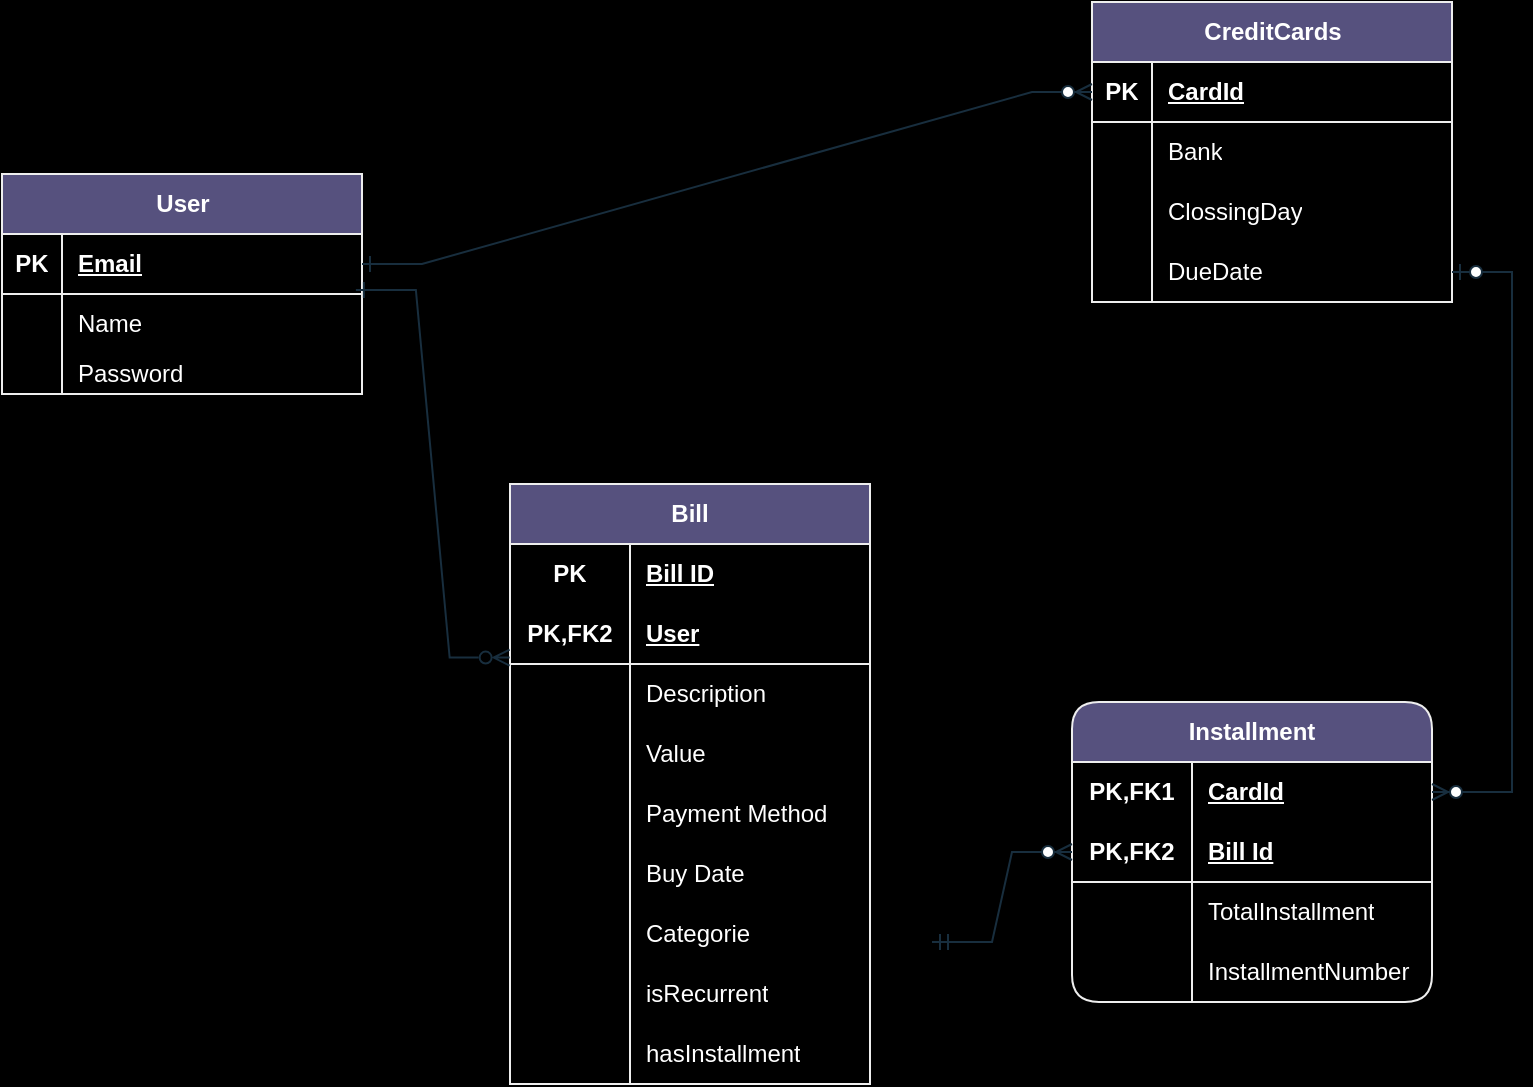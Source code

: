 <mxfile version="24.4.13" type="device">
  <diagram name="Página-1" id="3yOIlKZ_rb2lRLmOIgP4">
    <mxGraphModel dx="1231" dy="764" grid="0" gridSize="10" guides="1" tooltips="1" connect="1" arrows="1" fold="1" page="1" pageScale="1" pageWidth="827" pageHeight="1169" background="#000000" math="0" shadow="0">
      <root>
        <mxCell id="0" />
        <mxCell id="1" parent="0" />
        <mxCell id="iuNeqKFowTI9Iq3g_OCE-47" value="User" style="shape=table;startSize=30;container=1;collapsible=1;childLayout=tableLayout;fixedRows=1;rowLines=0;fontStyle=1;align=center;resizeLast=1;html=1;labelBackgroundColor=none;fillColor=#56517E;strokeColor=#EEEEEE;fontColor=#FFFFFF;" vertex="1" parent="1">
          <mxGeometry x="45" y="206" width="180" height="110" as="geometry" />
        </mxCell>
        <mxCell id="iuNeqKFowTI9Iq3g_OCE-48" value="" style="shape=tableRow;horizontal=0;startSize=0;swimlaneHead=0;swimlaneBody=0;fillColor=none;collapsible=0;dropTarget=0;points=[[0,0.5],[1,0.5]];portConstraint=eastwest;top=0;left=0;right=0;bottom=1;labelBackgroundColor=none;strokeColor=#EEEEEE;fontColor=#FFFFFF;" vertex="1" parent="iuNeqKFowTI9Iq3g_OCE-47">
          <mxGeometry y="30" width="180" height="30" as="geometry" />
        </mxCell>
        <mxCell id="iuNeqKFowTI9Iq3g_OCE-49" value="PK" style="shape=partialRectangle;connectable=0;fillColor=none;top=0;left=0;bottom=0;right=0;fontStyle=1;overflow=hidden;whiteSpace=wrap;html=1;labelBackgroundColor=none;strokeColor=#EEEEEE;fontColor=#FFFFFF;" vertex="1" parent="iuNeqKFowTI9Iq3g_OCE-48">
          <mxGeometry width="30" height="30" as="geometry">
            <mxRectangle width="30" height="30" as="alternateBounds" />
          </mxGeometry>
        </mxCell>
        <mxCell id="iuNeqKFowTI9Iq3g_OCE-50" value="Email" style="shape=partialRectangle;connectable=0;fillColor=none;top=0;left=0;bottom=0;right=0;align=left;spacingLeft=6;fontStyle=5;overflow=hidden;whiteSpace=wrap;html=1;labelBackgroundColor=none;strokeColor=#EEEEEE;fontColor=#FFFFFF;" vertex="1" parent="iuNeqKFowTI9Iq3g_OCE-48">
          <mxGeometry x="30" width="150" height="30" as="geometry">
            <mxRectangle width="150" height="30" as="alternateBounds" />
          </mxGeometry>
        </mxCell>
        <mxCell id="iuNeqKFowTI9Iq3g_OCE-51" value="" style="shape=tableRow;horizontal=0;startSize=0;swimlaneHead=0;swimlaneBody=0;fillColor=none;collapsible=0;dropTarget=0;points=[[0,0.5],[1,0.5]];portConstraint=eastwest;top=0;left=0;right=0;bottom=0;labelBackgroundColor=none;strokeColor=#EEEEEE;fontColor=#FFFFFF;" vertex="1" parent="iuNeqKFowTI9Iq3g_OCE-47">
          <mxGeometry y="60" width="180" height="30" as="geometry" />
        </mxCell>
        <mxCell id="iuNeqKFowTI9Iq3g_OCE-52" value="" style="shape=partialRectangle;connectable=0;fillColor=none;top=0;left=0;bottom=0;right=0;editable=1;overflow=hidden;whiteSpace=wrap;html=1;labelBackgroundColor=none;strokeColor=#EEEEEE;fontColor=#FFFFFF;" vertex="1" parent="iuNeqKFowTI9Iq3g_OCE-51">
          <mxGeometry width="30" height="30" as="geometry">
            <mxRectangle width="30" height="30" as="alternateBounds" />
          </mxGeometry>
        </mxCell>
        <mxCell id="iuNeqKFowTI9Iq3g_OCE-53" value="Name" style="shape=partialRectangle;connectable=0;fillColor=none;top=0;left=0;bottom=0;right=0;align=left;spacingLeft=6;overflow=hidden;whiteSpace=wrap;html=1;labelBackgroundColor=none;strokeColor=#EEEEEE;fontColor=#FFFFFF;" vertex="1" parent="iuNeqKFowTI9Iq3g_OCE-51">
          <mxGeometry x="30" width="150" height="30" as="geometry">
            <mxRectangle width="150" height="30" as="alternateBounds" />
          </mxGeometry>
        </mxCell>
        <mxCell id="iuNeqKFowTI9Iq3g_OCE-54" value="" style="shape=tableRow;horizontal=0;startSize=0;swimlaneHead=0;swimlaneBody=0;fillColor=none;collapsible=0;dropTarget=0;points=[[0,0.5],[1,0.5]];portConstraint=eastwest;top=0;left=0;right=0;bottom=0;labelBackgroundColor=none;strokeColor=#EEEEEE;fontColor=#FFFFFF;" vertex="1" parent="iuNeqKFowTI9Iq3g_OCE-47">
          <mxGeometry y="90" width="180" height="20" as="geometry" />
        </mxCell>
        <mxCell id="iuNeqKFowTI9Iq3g_OCE-55" value="" style="shape=partialRectangle;connectable=0;fillColor=none;top=0;left=0;bottom=0;right=0;editable=1;overflow=hidden;whiteSpace=wrap;html=1;labelBackgroundColor=none;strokeColor=#EEEEEE;fontColor=#FFFFFF;" vertex="1" parent="iuNeqKFowTI9Iq3g_OCE-54">
          <mxGeometry width="30" height="20" as="geometry">
            <mxRectangle width="30" height="20" as="alternateBounds" />
          </mxGeometry>
        </mxCell>
        <mxCell id="iuNeqKFowTI9Iq3g_OCE-56" value="Password" style="shape=partialRectangle;connectable=0;fillColor=none;top=0;left=0;bottom=0;right=0;align=left;spacingLeft=6;overflow=hidden;whiteSpace=wrap;html=1;labelBackgroundColor=none;strokeColor=#EEEEEE;fontColor=#FFFFFF;" vertex="1" parent="iuNeqKFowTI9Iq3g_OCE-54">
          <mxGeometry x="30" width="150" height="20" as="geometry">
            <mxRectangle width="150" height="20" as="alternateBounds" />
          </mxGeometry>
        </mxCell>
        <mxCell id="iuNeqKFowTI9Iq3g_OCE-62" value="Bill" style="shape=table;startSize=30;container=1;collapsible=1;childLayout=tableLayout;fixedRows=1;rowLines=0;fontStyle=1;align=center;resizeLast=1;html=1;whiteSpace=wrap;perimeter=ellipsePerimeter;rounded=0;labelBackgroundColor=none;fillColor=#56517E;strokeColor=#EEEEEE;fontColor=#FFFFFF;" vertex="1" parent="1">
          <mxGeometry x="299" y="361" width="180" height="300" as="geometry" />
        </mxCell>
        <mxCell id="iuNeqKFowTI9Iq3g_OCE-63" value="" style="shape=tableRow;horizontal=0;startSize=0;swimlaneHead=0;swimlaneBody=0;fillColor=none;collapsible=0;dropTarget=0;points=[[0,0.5],[1,0.5]];portConstraint=eastwest;top=0;left=0;right=0;bottom=0;html=1;labelBackgroundColor=none;strokeColor=#EEEEEE;fontColor=#FFFFFF;" vertex="1" parent="iuNeqKFowTI9Iq3g_OCE-62">
          <mxGeometry y="30" width="180" height="30" as="geometry" />
        </mxCell>
        <mxCell id="iuNeqKFowTI9Iq3g_OCE-64" value="PK" style="shape=partialRectangle;connectable=0;fillColor=none;top=0;left=0;bottom=0;right=0;fontStyle=1;overflow=hidden;html=1;whiteSpace=wrap;labelBackgroundColor=none;strokeColor=#EEEEEE;fontColor=#FFFFFF;" vertex="1" parent="iuNeqKFowTI9Iq3g_OCE-63">
          <mxGeometry width="60" height="30" as="geometry">
            <mxRectangle width="60" height="30" as="alternateBounds" />
          </mxGeometry>
        </mxCell>
        <mxCell id="iuNeqKFowTI9Iq3g_OCE-65" value="Bill ID" style="shape=partialRectangle;connectable=0;fillColor=none;top=0;left=0;bottom=0;right=0;align=left;spacingLeft=6;fontStyle=5;overflow=hidden;html=1;whiteSpace=wrap;labelBackgroundColor=none;strokeColor=#EEEEEE;fontColor=#FFFFFF;" vertex="1" parent="iuNeqKFowTI9Iq3g_OCE-63">
          <mxGeometry x="60" width="120" height="30" as="geometry">
            <mxRectangle width="120" height="30" as="alternateBounds" />
          </mxGeometry>
        </mxCell>
        <mxCell id="iuNeqKFowTI9Iq3g_OCE-66" value="" style="shape=tableRow;horizontal=0;startSize=0;swimlaneHead=0;swimlaneBody=0;fillColor=none;collapsible=0;dropTarget=0;points=[[0,0.5],[1,0.5]];portConstraint=eastwest;top=0;left=0;right=0;bottom=1;html=1;labelBackgroundColor=none;strokeColor=#EEEEEE;fontColor=#FFFFFF;" vertex="1" parent="iuNeqKFowTI9Iq3g_OCE-62">
          <mxGeometry y="60" width="180" height="30" as="geometry" />
        </mxCell>
        <mxCell id="iuNeqKFowTI9Iq3g_OCE-67" value="PK,FK2" style="shape=partialRectangle;connectable=0;fillColor=none;top=0;left=0;bottom=0;right=0;fontStyle=1;overflow=hidden;html=1;whiteSpace=wrap;labelBackgroundColor=none;strokeColor=#EEEEEE;fontColor=#FFFFFF;" vertex="1" parent="iuNeqKFowTI9Iq3g_OCE-66">
          <mxGeometry width="60" height="30" as="geometry">
            <mxRectangle width="60" height="30" as="alternateBounds" />
          </mxGeometry>
        </mxCell>
        <mxCell id="iuNeqKFowTI9Iq3g_OCE-68" value="User" style="shape=partialRectangle;connectable=0;fillColor=none;top=0;left=0;bottom=0;right=0;align=left;spacingLeft=6;fontStyle=5;overflow=hidden;html=1;whiteSpace=wrap;labelBackgroundColor=none;strokeColor=#EEEEEE;fontColor=#FFFFFF;" vertex="1" parent="iuNeqKFowTI9Iq3g_OCE-66">
          <mxGeometry x="60" width="120" height="30" as="geometry">
            <mxRectangle width="120" height="30" as="alternateBounds" />
          </mxGeometry>
        </mxCell>
        <mxCell id="iuNeqKFowTI9Iq3g_OCE-69" value="" style="shape=tableRow;horizontal=0;startSize=0;swimlaneHead=0;swimlaneBody=0;fillColor=none;collapsible=0;dropTarget=0;points=[[0,0.5],[1,0.5]];portConstraint=eastwest;top=0;left=0;right=0;bottom=0;html=1;labelBackgroundColor=none;strokeColor=#EEEEEE;fontColor=#FFFFFF;" vertex="1" parent="iuNeqKFowTI9Iq3g_OCE-62">
          <mxGeometry y="90" width="180" height="30" as="geometry" />
        </mxCell>
        <mxCell id="iuNeqKFowTI9Iq3g_OCE-70" value="" style="shape=partialRectangle;connectable=0;fillColor=none;top=0;left=0;bottom=0;right=0;editable=1;overflow=hidden;html=1;whiteSpace=wrap;labelBackgroundColor=none;strokeColor=#EEEEEE;fontColor=#FFFFFF;" vertex="1" parent="iuNeqKFowTI9Iq3g_OCE-69">
          <mxGeometry width="60" height="30" as="geometry">
            <mxRectangle width="60" height="30" as="alternateBounds" />
          </mxGeometry>
        </mxCell>
        <mxCell id="iuNeqKFowTI9Iq3g_OCE-71" value="Description" style="shape=partialRectangle;connectable=0;fillColor=none;top=0;left=0;bottom=0;right=0;align=left;spacingLeft=6;overflow=hidden;html=1;whiteSpace=wrap;labelBackgroundColor=none;strokeColor=#EEEEEE;fontColor=#FFFFFF;" vertex="1" parent="iuNeqKFowTI9Iq3g_OCE-69">
          <mxGeometry x="60" width="120" height="30" as="geometry">
            <mxRectangle width="120" height="30" as="alternateBounds" />
          </mxGeometry>
        </mxCell>
        <mxCell id="iuNeqKFowTI9Iq3g_OCE-72" value="" style="shape=tableRow;horizontal=0;startSize=0;swimlaneHead=0;swimlaneBody=0;fillColor=none;collapsible=0;dropTarget=0;points=[[0,0.5],[1,0.5]];portConstraint=eastwest;top=0;left=0;right=0;bottom=0;html=1;labelBackgroundColor=none;strokeColor=#EEEEEE;fontColor=#FFFFFF;" vertex="1" parent="iuNeqKFowTI9Iq3g_OCE-62">
          <mxGeometry y="120" width="180" height="30" as="geometry" />
        </mxCell>
        <mxCell id="iuNeqKFowTI9Iq3g_OCE-73" value="" style="shape=partialRectangle;connectable=0;fillColor=none;top=0;left=0;bottom=0;right=0;editable=1;overflow=hidden;html=1;whiteSpace=wrap;labelBackgroundColor=none;strokeColor=#EEEEEE;fontColor=#FFFFFF;" vertex="1" parent="iuNeqKFowTI9Iq3g_OCE-72">
          <mxGeometry width="60" height="30" as="geometry">
            <mxRectangle width="60" height="30" as="alternateBounds" />
          </mxGeometry>
        </mxCell>
        <mxCell id="iuNeqKFowTI9Iq3g_OCE-74" value="Value" style="shape=partialRectangle;connectable=0;fillColor=none;top=0;left=0;bottom=0;right=0;align=left;spacingLeft=6;overflow=hidden;html=1;whiteSpace=wrap;labelBackgroundColor=none;strokeColor=#EEEEEE;fontColor=#FFFFFF;" vertex="1" parent="iuNeqKFowTI9Iq3g_OCE-72">
          <mxGeometry x="60" width="120" height="30" as="geometry">
            <mxRectangle width="120" height="30" as="alternateBounds" />
          </mxGeometry>
        </mxCell>
        <mxCell id="iuNeqKFowTI9Iq3g_OCE-75" value="" style="shape=tableRow;horizontal=0;startSize=0;swimlaneHead=0;swimlaneBody=0;fillColor=none;collapsible=0;dropTarget=0;points=[[0,0.5],[1,0.5]];portConstraint=eastwest;top=0;left=0;right=0;bottom=0;html=1;labelBackgroundColor=none;strokeColor=#EEEEEE;fontColor=#FFFFFF;" vertex="1" parent="iuNeqKFowTI9Iq3g_OCE-62">
          <mxGeometry y="150" width="180" height="30" as="geometry" />
        </mxCell>
        <mxCell id="iuNeqKFowTI9Iq3g_OCE-76" value="" style="shape=partialRectangle;connectable=0;fillColor=none;top=0;left=0;bottom=0;right=0;editable=1;overflow=hidden;html=1;whiteSpace=wrap;labelBackgroundColor=none;strokeColor=#EEEEEE;fontColor=#FFFFFF;" vertex="1" parent="iuNeqKFowTI9Iq3g_OCE-75">
          <mxGeometry width="60" height="30" as="geometry">
            <mxRectangle width="60" height="30" as="alternateBounds" />
          </mxGeometry>
        </mxCell>
        <mxCell id="iuNeqKFowTI9Iq3g_OCE-77" value="Payment Method" style="shape=partialRectangle;connectable=0;fillColor=none;top=0;left=0;bottom=0;right=0;align=left;spacingLeft=6;overflow=hidden;html=1;whiteSpace=wrap;labelBackgroundColor=none;strokeColor=#EEEEEE;fontColor=#FFFFFF;" vertex="1" parent="iuNeqKFowTI9Iq3g_OCE-75">
          <mxGeometry x="60" width="120" height="30" as="geometry">
            <mxRectangle width="120" height="30" as="alternateBounds" />
          </mxGeometry>
        </mxCell>
        <mxCell id="iuNeqKFowTI9Iq3g_OCE-78" value="" style="shape=tableRow;horizontal=0;startSize=0;swimlaneHead=0;swimlaneBody=0;fillColor=none;collapsible=0;dropTarget=0;points=[[0,0.5],[1,0.5]];portConstraint=eastwest;top=0;left=0;right=0;bottom=0;html=1;labelBackgroundColor=none;strokeColor=#EEEEEE;fontColor=#FFFFFF;" vertex="1" parent="iuNeqKFowTI9Iq3g_OCE-62">
          <mxGeometry y="180" width="180" height="30" as="geometry" />
        </mxCell>
        <mxCell id="iuNeqKFowTI9Iq3g_OCE-79" value="" style="shape=partialRectangle;connectable=0;fillColor=none;top=0;left=0;bottom=0;right=0;editable=1;overflow=hidden;html=1;whiteSpace=wrap;labelBackgroundColor=none;strokeColor=#EEEEEE;fontColor=#FFFFFF;" vertex="1" parent="iuNeqKFowTI9Iq3g_OCE-78">
          <mxGeometry width="60" height="30" as="geometry">
            <mxRectangle width="60" height="30" as="alternateBounds" />
          </mxGeometry>
        </mxCell>
        <mxCell id="iuNeqKFowTI9Iq3g_OCE-80" value="Buy Date" style="shape=partialRectangle;connectable=0;fillColor=none;top=0;left=0;bottom=0;right=0;align=left;spacingLeft=6;overflow=hidden;html=1;whiteSpace=wrap;labelBackgroundColor=none;strokeColor=#EEEEEE;fontColor=#FFFFFF;" vertex="1" parent="iuNeqKFowTI9Iq3g_OCE-78">
          <mxGeometry x="60" width="120" height="30" as="geometry">
            <mxRectangle width="120" height="30" as="alternateBounds" />
          </mxGeometry>
        </mxCell>
        <mxCell id="iuNeqKFowTI9Iq3g_OCE-81" value="" style="shape=tableRow;horizontal=0;startSize=0;swimlaneHead=0;swimlaneBody=0;fillColor=none;collapsible=0;dropTarget=0;points=[[0,0.5],[1,0.5]];portConstraint=eastwest;top=0;left=0;right=0;bottom=0;html=1;labelBackgroundColor=none;strokeColor=#EEEEEE;fontColor=#FFFFFF;" vertex="1" parent="iuNeqKFowTI9Iq3g_OCE-62">
          <mxGeometry y="210" width="180" height="30" as="geometry" />
        </mxCell>
        <mxCell id="iuNeqKFowTI9Iq3g_OCE-82" value="" style="shape=partialRectangle;connectable=0;fillColor=none;top=0;left=0;bottom=0;right=0;editable=1;overflow=hidden;html=1;whiteSpace=wrap;labelBackgroundColor=none;strokeColor=#EEEEEE;fontColor=#FFFFFF;" vertex="1" parent="iuNeqKFowTI9Iq3g_OCE-81">
          <mxGeometry width="60" height="30" as="geometry">
            <mxRectangle width="60" height="30" as="alternateBounds" />
          </mxGeometry>
        </mxCell>
        <mxCell id="iuNeqKFowTI9Iq3g_OCE-83" value="Categorie" style="shape=partialRectangle;connectable=0;fillColor=none;top=0;left=0;bottom=0;right=0;align=left;spacingLeft=6;overflow=hidden;html=1;whiteSpace=wrap;labelBackgroundColor=none;strokeColor=#EEEEEE;fontColor=#FFFFFF;" vertex="1" parent="iuNeqKFowTI9Iq3g_OCE-81">
          <mxGeometry x="60" width="120" height="30" as="geometry">
            <mxRectangle width="120" height="30" as="alternateBounds" />
          </mxGeometry>
        </mxCell>
        <mxCell id="iuNeqKFowTI9Iq3g_OCE-84" value="" style="shape=tableRow;horizontal=0;startSize=0;swimlaneHead=0;swimlaneBody=0;fillColor=none;collapsible=0;dropTarget=0;points=[[0,0.5],[1,0.5]];portConstraint=eastwest;top=0;left=0;right=0;bottom=0;html=1;labelBackgroundColor=none;strokeColor=#EEEEEE;fontColor=#FFFFFF;" vertex="1" parent="iuNeqKFowTI9Iq3g_OCE-62">
          <mxGeometry y="240" width="180" height="30" as="geometry" />
        </mxCell>
        <mxCell id="iuNeqKFowTI9Iq3g_OCE-85" value="" style="shape=partialRectangle;connectable=0;fillColor=none;top=0;left=0;bottom=0;right=0;editable=1;overflow=hidden;html=1;whiteSpace=wrap;labelBackgroundColor=none;strokeColor=#EEEEEE;fontColor=#FFFFFF;" vertex="1" parent="iuNeqKFowTI9Iq3g_OCE-84">
          <mxGeometry width="60" height="30" as="geometry">
            <mxRectangle width="60" height="30" as="alternateBounds" />
          </mxGeometry>
        </mxCell>
        <mxCell id="iuNeqKFowTI9Iq3g_OCE-86" value="isRecurrent" style="shape=partialRectangle;connectable=0;fillColor=none;top=0;left=0;bottom=0;right=0;align=left;spacingLeft=6;overflow=hidden;html=1;whiteSpace=wrap;labelBackgroundColor=none;strokeColor=#EEEEEE;fontColor=#FFFFFF;" vertex="1" parent="iuNeqKFowTI9Iq3g_OCE-84">
          <mxGeometry x="60" width="120" height="30" as="geometry">
            <mxRectangle width="120" height="30" as="alternateBounds" />
          </mxGeometry>
        </mxCell>
        <mxCell id="iuNeqKFowTI9Iq3g_OCE-87" value="" style="shape=tableRow;horizontal=0;startSize=0;swimlaneHead=0;swimlaneBody=0;fillColor=none;collapsible=0;dropTarget=0;points=[[0,0.5],[1,0.5]];portConstraint=eastwest;top=0;left=0;right=0;bottom=0;html=1;labelBackgroundColor=none;strokeColor=#EEEEEE;fontColor=#FFFFFF;" vertex="1" parent="iuNeqKFowTI9Iq3g_OCE-62">
          <mxGeometry y="270" width="180" height="30" as="geometry" />
        </mxCell>
        <mxCell id="iuNeqKFowTI9Iq3g_OCE-88" value="" style="shape=partialRectangle;connectable=0;fillColor=none;top=0;left=0;bottom=0;right=0;editable=1;overflow=hidden;html=1;whiteSpace=wrap;labelBackgroundColor=none;strokeColor=#EEEEEE;fontColor=#FFFFFF;" vertex="1" parent="iuNeqKFowTI9Iq3g_OCE-87">
          <mxGeometry width="60" height="30" as="geometry">
            <mxRectangle width="60" height="30" as="alternateBounds" />
          </mxGeometry>
        </mxCell>
        <mxCell id="iuNeqKFowTI9Iq3g_OCE-89" value="hasInstallment" style="shape=partialRectangle;connectable=0;fillColor=none;top=0;left=0;bottom=0;right=0;align=left;spacingLeft=6;overflow=hidden;html=1;whiteSpace=wrap;labelBackgroundColor=none;strokeColor=#EEEEEE;fontColor=#FFFFFF;" vertex="1" parent="iuNeqKFowTI9Iq3g_OCE-87">
          <mxGeometry x="60" width="120" height="30" as="geometry">
            <mxRectangle width="120" height="30" as="alternateBounds" />
          </mxGeometry>
        </mxCell>
        <mxCell id="iuNeqKFowTI9Iq3g_OCE-90" value="" style="edgeStyle=entityRelationEdgeStyle;fontSize=12;html=1;endArrow=ERzeroToMany;rounded=0;exitX=0.983;exitY=-0.067;exitDx=0;exitDy=0;exitPerimeter=0;entryX=-0.001;entryY=-0.107;entryDx=0;entryDy=0;entryPerimeter=0;startArrow=ERone;startFill=0;endFill=0;labelBackgroundColor=none;strokeColor=#182E3E;fontColor=default;" edge="1" parent="1" source="iuNeqKFowTI9Iq3g_OCE-51" target="iuNeqKFowTI9Iq3g_OCE-69">
          <mxGeometry width="100" height="100" relative="1" as="geometry">
            <mxPoint x="430" y="530" as="sourcePoint" />
            <mxPoint x="530" y="430" as="targetPoint" />
            <Array as="points">
              <mxPoint x="370" y="300" />
              <mxPoint x="320" y="350" />
              <mxPoint x="490" y="300" />
              <mxPoint x="290" y="290" />
            </Array>
          </mxGeometry>
        </mxCell>
        <mxCell id="iuNeqKFowTI9Iq3g_OCE-91" value="Installment" style="shape=table;startSize=30;container=1;collapsible=1;childLayout=tableLayout;fixedRows=1;rowLines=0;fontStyle=1;align=center;resizeLast=1;html=1;whiteSpace=wrap;rounded=1;labelBackgroundColor=none;fillColor=#56517E;strokeColor=#EEEEEE;fontColor=#FFFFFF;" vertex="1" parent="1">
          <mxGeometry x="580" y="470" width="180" height="150" as="geometry" />
        </mxCell>
        <mxCell id="iuNeqKFowTI9Iq3g_OCE-92" value="" style="shape=tableRow;horizontal=0;startSize=0;swimlaneHead=0;swimlaneBody=0;fillColor=none;collapsible=0;dropTarget=0;points=[[0,0.5],[1,0.5]];portConstraint=eastwest;top=0;left=0;right=0;bottom=0;html=1;labelBackgroundColor=none;strokeColor=#EEEEEE;fontColor=#FFFFFF;" vertex="1" parent="iuNeqKFowTI9Iq3g_OCE-91">
          <mxGeometry y="30" width="180" height="30" as="geometry" />
        </mxCell>
        <mxCell id="iuNeqKFowTI9Iq3g_OCE-93" value="PK,FK1" style="shape=partialRectangle;connectable=0;fillColor=none;top=0;left=0;bottom=0;right=0;fontStyle=1;overflow=hidden;html=1;whiteSpace=wrap;labelBackgroundColor=none;strokeColor=#EEEEEE;fontColor=#FFFFFF;" vertex="1" parent="iuNeqKFowTI9Iq3g_OCE-92">
          <mxGeometry width="60" height="30" as="geometry">
            <mxRectangle width="60" height="30" as="alternateBounds" />
          </mxGeometry>
        </mxCell>
        <mxCell id="iuNeqKFowTI9Iq3g_OCE-94" value="CardId" style="shape=partialRectangle;connectable=0;fillColor=none;top=0;left=0;bottom=0;right=0;align=left;spacingLeft=6;fontStyle=5;overflow=hidden;html=1;whiteSpace=wrap;labelBackgroundColor=none;strokeColor=#EEEEEE;fontColor=#FFFFFF;" vertex="1" parent="iuNeqKFowTI9Iq3g_OCE-92">
          <mxGeometry x="60" width="120" height="30" as="geometry">
            <mxRectangle width="120" height="30" as="alternateBounds" />
          </mxGeometry>
        </mxCell>
        <mxCell id="iuNeqKFowTI9Iq3g_OCE-95" value="" style="shape=tableRow;horizontal=0;startSize=0;swimlaneHead=0;swimlaneBody=0;fillColor=none;collapsible=0;dropTarget=0;points=[[0,0.5],[1,0.5]];portConstraint=eastwest;top=0;left=0;right=0;bottom=1;html=1;labelBackgroundColor=none;strokeColor=#EEEEEE;fontColor=#FFFFFF;" vertex="1" parent="iuNeqKFowTI9Iq3g_OCE-91">
          <mxGeometry y="60" width="180" height="30" as="geometry" />
        </mxCell>
        <mxCell id="iuNeqKFowTI9Iq3g_OCE-96" value="PK,FK2" style="shape=partialRectangle;connectable=0;fillColor=none;top=0;left=0;bottom=0;right=0;fontStyle=1;overflow=hidden;html=1;whiteSpace=wrap;labelBackgroundColor=none;strokeColor=#EEEEEE;fontColor=#FFFFFF;" vertex="1" parent="iuNeqKFowTI9Iq3g_OCE-95">
          <mxGeometry width="60" height="30" as="geometry">
            <mxRectangle width="60" height="30" as="alternateBounds" />
          </mxGeometry>
        </mxCell>
        <mxCell id="iuNeqKFowTI9Iq3g_OCE-97" value="Bill Id" style="shape=partialRectangle;connectable=0;fillColor=none;top=0;left=0;bottom=0;right=0;align=left;spacingLeft=6;fontStyle=5;overflow=hidden;html=1;whiteSpace=wrap;labelBackgroundColor=none;strokeColor=#EEEEEE;fontColor=#FFFFFF;" vertex="1" parent="iuNeqKFowTI9Iq3g_OCE-95">
          <mxGeometry x="60" width="120" height="30" as="geometry">
            <mxRectangle width="120" height="30" as="alternateBounds" />
          </mxGeometry>
        </mxCell>
        <mxCell id="iuNeqKFowTI9Iq3g_OCE-98" value="" style="shape=tableRow;horizontal=0;startSize=0;swimlaneHead=0;swimlaneBody=0;fillColor=none;collapsible=0;dropTarget=0;points=[[0,0.5],[1,0.5]];portConstraint=eastwest;top=0;left=0;right=0;bottom=0;html=1;labelBackgroundColor=none;strokeColor=#EEEEEE;fontColor=#FFFFFF;" vertex="1" parent="iuNeqKFowTI9Iq3g_OCE-91">
          <mxGeometry y="90" width="180" height="30" as="geometry" />
        </mxCell>
        <mxCell id="iuNeqKFowTI9Iq3g_OCE-99" value="" style="shape=partialRectangle;connectable=0;fillColor=none;top=0;left=0;bottom=0;right=0;editable=1;overflow=hidden;html=1;whiteSpace=wrap;labelBackgroundColor=none;strokeColor=#EEEEEE;fontColor=#FFFFFF;" vertex="1" parent="iuNeqKFowTI9Iq3g_OCE-98">
          <mxGeometry width="60" height="30" as="geometry">
            <mxRectangle width="60" height="30" as="alternateBounds" />
          </mxGeometry>
        </mxCell>
        <mxCell id="iuNeqKFowTI9Iq3g_OCE-100" value="TotalInstallment" style="shape=partialRectangle;connectable=0;fillColor=none;top=0;left=0;bottom=0;right=0;align=left;spacingLeft=6;overflow=hidden;html=1;whiteSpace=wrap;labelBackgroundColor=none;strokeColor=#EEEEEE;fontColor=#FFFFFF;" vertex="1" parent="iuNeqKFowTI9Iq3g_OCE-98">
          <mxGeometry x="60" width="120" height="30" as="geometry">
            <mxRectangle width="120" height="30" as="alternateBounds" />
          </mxGeometry>
        </mxCell>
        <mxCell id="iuNeqKFowTI9Iq3g_OCE-104" value="" style="shape=tableRow;horizontal=0;startSize=0;swimlaneHead=0;swimlaneBody=0;fillColor=none;collapsible=0;dropTarget=0;points=[[0,0.5],[1,0.5]];portConstraint=eastwest;top=0;left=0;right=0;bottom=0;html=1;labelBackgroundColor=none;strokeColor=#EEEEEE;fontColor=#FFFFFF;" vertex="1" parent="iuNeqKFowTI9Iq3g_OCE-91">
          <mxGeometry y="120" width="180" height="30" as="geometry" />
        </mxCell>
        <mxCell id="iuNeqKFowTI9Iq3g_OCE-105" value="" style="shape=partialRectangle;connectable=0;fillColor=none;top=0;left=0;bottom=0;right=0;editable=1;overflow=hidden;html=1;whiteSpace=wrap;labelBackgroundColor=none;strokeColor=#EEEEEE;fontColor=#FFFFFF;" vertex="1" parent="iuNeqKFowTI9Iq3g_OCE-104">
          <mxGeometry width="60" height="30" as="geometry">
            <mxRectangle width="60" height="30" as="alternateBounds" />
          </mxGeometry>
        </mxCell>
        <mxCell id="iuNeqKFowTI9Iq3g_OCE-106" value="InstallmentNumber" style="shape=partialRectangle;connectable=0;fillColor=none;top=0;left=0;bottom=0;right=0;align=left;spacingLeft=6;overflow=hidden;html=1;whiteSpace=wrap;labelBackgroundColor=none;strokeColor=#EEEEEE;fontColor=#FFFFFF;" vertex="1" parent="iuNeqKFowTI9Iq3g_OCE-104">
          <mxGeometry x="60" width="120" height="30" as="geometry">
            <mxRectangle width="120" height="30" as="alternateBounds" />
          </mxGeometry>
        </mxCell>
        <mxCell id="iuNeqKFowTI9Iq3g_OCE-109" value="CreditCards" style="shape=table;startSize=30;container=1;collapsible=1;childLayout=tableLayout;fixedRows=1;rowLines=0;fontStyle=1;align=center;resizeLast=1;html=1;labelBackgroundColor=none;fillColor=#56517E;strokeColor=#EEEEEE;fontColor=#FFFFFF;" vertex="1" parent="1">
          <mxGeometry x="590" y="120" width="180" height="150" as="geometry" />
        </mxCell>
        <mxCell id="iuNeqKFowTI9Iq3g_OCE-110" value="" style="shape=tableRow;horizontal=0;startSize=0;swimlaneHead=0;swimlaneBody=0;fillColor=none;collapsible=0;dropTarget=0;points=[[0,0.5],[1,0.5]];portConstraint=eastwest;top=0;left=0;right=0;bottom=1;labelBackgroundColor=none;strokeColor=#EEEEEE;fontColor=#FFFFFF;" vertex="1" parent="iuNeqKFowTI9Iq3g_OCE-109">
          <mxGeometry y="30" width="180" height="30" as="geometry" />
        </mxCell>
        <mxCell id="iuNeqKFowTI9Iq3g_OCE-111" value="PK" style="shape=partialRectangle;connectable=0;fillColor=none;top=0;left=0;bottom=0;right=0;fontStyle=1;overflow=hidden;whiteSpace=wrap;html=1;labelBackgroundColor=none;strokeColor=#EEEEEE;fontColor=#FFFFFF;" vertex="1" parent="iuNeqKFowTI9Iq3g_OCE-110">
          <mxGeometry width="30" height="30" as="geometry">
            <mxRectangle width="30" height="30" as="alternateBounds" />
          </mxGeometry>
        </mxCell>
        <mxCell id="iuNeqKFowTI9Iq3g_OCE-112" value="CardId" style="shape=partialRectangle;connectable=0;fillColor=none;top=0;left=0;bottom=0;right=0;align=left;spacingLeft=6;fontStyle=5;overflow=hidden;whiteSpace=wrap;html=1;labelBackgroundColor=none;strokeColor=#EEEEEE;fontColor=#FFFFFF;" vertex="1" parent="iuNeqKFowTI9Iq3g_OCE-110">
          <mxGeometry x="30" width="150" height="30" as="geometry">
            <mxRectangle width="150" height="30" as="alternateBounds" />
          </mxGeometry>
        </mxCell>
        <mxCell id="iuNeqKFowTI9Iq3g_OCE-113" value="" style="shape=tableRow;horizontal=0;startSize=0;swimlaneHead=0;swimlaneBody=0;fillColor=none;collapsible=0;dropTarget=0;points=[[0,0.5],[1,0.5]];portConstraint=eastwest;top=0;left=0;right=0;bottom=0;labelBackgroundColor=none;strokeColor=#EEEEEE;fontColor=#FFFFFF;" vertex="1" parent="iuNeqKFowTI9Iq3g_OCE-109">
          <mxGeometry y="60" width="180" height="30" as="geometry" />
        </mxCell>
        <mxCell id="iuNeqKFowTI9Iq3g_OCE-114" value="" style="shape=partialRectangle;connectable=0;fillColor=none;top=0;left=0;bottom=0;right=0;editable=1;overflow=hidden;whiteSpace=wrap;html=1;labelBackgroundColor=none;strokeColor=#EEEEEE;fontColor=#FFFFFF;" vertex="1" parent="iuNeqKFowTI9Iq3g_OCE-113">
          <mxGeometry width="30" height="30" as="geometry">
            <mxRectangle width="30" height="30" as="alternateBounds" />
          </mxGeometry>
        </mxCell>
        <mxCell id="iuNeqKFowTI9Iq3g_OCE-115" value="Bank" style="shape=partialRectangle;connectable=0;fillColor=none;top=0;left=0;bottom=0;right=0;align=left;spacingLeft=6;overflow=hidden;whiteSpace=wrap;html=1;labelBackgroundColor=none;strokeColor=#EEEEEE;fontColor=#FFFFFF;" vertex="1" parent="iuNeqKFowTI9Iq3g_OCE-113">
          <mxGeometry x="30" width="150" height="30" as="geometry">
            <mxRectangle width="150" height="30" as="alternateBounds" />
          </mxGeometry>
        </mxCell>
        <mxCell id="iuNeqKFowTI9Iq3g_OCE-116" value="" style="shape=tableRow;horizontal=0;startSize=0;swimlaneHead=0;swimlaneBody=0;fillColor=none;collapsible=0;dropTarget=0;points=[[0,0.5],[1,0.5]];portConstraint=eastwest;top=0;left=0;right=0;bottom=0;labelBackgroundColor=none;strokeColor=#EEEEEE;fontColor=#FFFFFF;" vertex="1" parent="iuNeqKFowTI9Iq3g_OCE-109">
          <mxGeometry y="90" width="180" height="30" as="geometry" />
        </mxCell>
        <mxCell id="iuNeqKFowTI9Iq3g_OCE-117" value="" style="shape=partialRectangle;connectable=0;fillColor=none;top=0;left=0;bottom=0;right=0;editable=1;overflow=hidden;whiteSpace=wrap;html=1;labelBackgroundColor=none;strokeColor=#EEEEEE;fontColor=#FFFFFF;" vertex="1" parent="iuNeqKFowTI9Iq3g_OCE-116">
          <mxGeometry width="30" height="30" as="geometry">
            <mxRectangle width="30" height="30" as="alternateBounds" />
          </mxGeometry>
        </mxCell>
        <mxCell id="iuNeqKFowTI9Iq3g_OCE-118" value="ClossingDay" style="shape=partialRectangle;connectable=0;fillColor=none;top=0;left=0;bottom=0;right=0;align=left;spacingLeft=6;overflow=hidden;whiteSpace=wrap;html=1;labelBackgroundColor=none;strokeColor=#EEEEEE;fontColor=#FFFFFF;" vertex="1" parent="iuNeqKFowTI9Iq3g_OCE-116">
          <mxGeometry x="30" width="150" height="30" as="geometry">
            <mxRectangle width="150" height="30" as="alternateBounds" />
          </mxGeometry>
        </mxCell>
        <mxCell id="iuNeqKFowTI9Iq3g_OCE-119" value="" style="shape=tableRow;horizontal=0;startSize=0;swimlaneHead=0;swimlaneBody=0;fillColor=none;collapsible=0;dropTarget=0;points=[[0,0.5],[1,0.5]];portConstraint=eastwest;top=0;left=0;right=0;bottom=0;labelBackgroundColor=none;strokeColor=#EEEEEE;fontColor=#FFFFFF;" vertex="1" parent="iuNeqKFowTI9Iq3g_OCE-109">
          <mxGeometry y="120" width="180" height="30" as="geometry" />
        </mxCell>
        <mxCell id="iuNeqKFowTI9Iq3g_OCE-120" value="" style="shape=partialRectangle;connectable=0;fillColor=none;top=0;left=0;bottom=0;right=0;editable=1;overflow=hidden;whiteSpace=wrap;html=1;labelBackgroundColor=none;strokeColor=#EEEEEE;fontColor=#FFFFFF;" vertex="1" parent="iuNeqKFowTI9Iq3g_OCE-119">
          <mxGeometry width="30" height="30" as="geometry">
            <mxRectangle width="30" height="30" as="alternateBounds" />
          </mxGeometry>
        </mxCell>
        <mxCell id="iuNeqKFowTI9Iq3g_OCE-121" value="DueDate" style="shape=partialRectangle;connectable=0;fillColor=none;top=0;left=0;bottom=0;right=0;align=left;spacingLeft=6;overflow=hidden;whiteSpace=wrap;html=1;labelBackgroundColor=none;strokeColor=#EEEEEE;fontColor=#FFFFFF;" vertex="1" parent="iuNeqKFowTI9Iq3g_OCE-119">
          <mxGeometry x="30" width="150" height="30" as="geometry">
            <mxRectangle width="150" height="30" as="alternateBounds" />
          </mxGeometry>
        </mxCell>
        <mxCell id="iuNeqKFowTI9Iq3g_OCE-131" value="" style="edgeStyle=entityRelationEdgeStyle;fontSize=12;html=1;endArrow=ERzeroToMany;startArrow=ERmandOne;rounded=0;entryX=0;entryY=0.5;entryDx=0;entryDy=0;labelBackgroundColor=none;strokeColor=#182E3E;fontColor=default;" edge="1" parent="1" target="iuNeqKFowTI9Iq3g_OCE-95">
          <mxGeometry width="100" height="100" relative="1" as="geometry">
            <mxPoint x="510" y="590" as="sourcePoint" />
            <mxPoint x="610" y="490" as="targetPoint" />
          </mxGeometry>
        </mxCell>
        <mxCell id="iuNeqKFowTI9Iq3g_OCE-133" value="" style="edgeStyle=entityRelationEdgeStyle;fontSize=12;html=1;endArrow=ERzeroToMany;startArrow=ERzeroToOne;rounded=0;entryX=1;entryY=0.5;entryDx=0;entryDy=0;labelBackgroundColor=none;strokeColor=#182E3E;fontColor=default;" edge="1" parent="1" source="iuNeqKFowTI9Iq3g_OCE-119" target="iuNeqKFowTI9Iq3g_OCE-92">
          <mxGeometry width="100" height="100" relative="1" as="geometry">
            <mxPoint x="650" y="360" as="sourcePoint" />
            <mxPoint x="510" y="280" as="targetPoint" />
          </mxGeometry>
        </mxCell>
        <mxCell id="iuNeqKFowTI9Iq3g_OCE-134" value="" style="edgeStyle=entityRelationEdgeStyle;fontSize=12;html=1;endArrow=ERzeroToMany;startArrow=ERone;rounded=0;exitX=1;exitY=0.5;exitDx=0;exitDy=0;entryX=0;entryY=0.5;entryDx=0;entryDy=0;startFill=0;labelBackgroundColor=none;strokeColor=#182E3E;fontColor=default;" edge="1" parent="1" source="iuNeqKFowTI9Iq3g_OCE-48" target="iuNeqKFowTI9Iq3g_OCE-110">
          <mxGeometry width="100" height="100" relative="1" as="geometry">
            <mxPoint x="410" y="380" as="sourcePoint" />
            <mxPoint x="510" y="280" as="targetPoint" />
            <Array as="points">
              <mxPoint x="230" y="220" />
            </Array>
          </mxGeometry>
        </mxCell>
      </root>
    </mxGraphModel>
  </diagram>
</mxfile>
